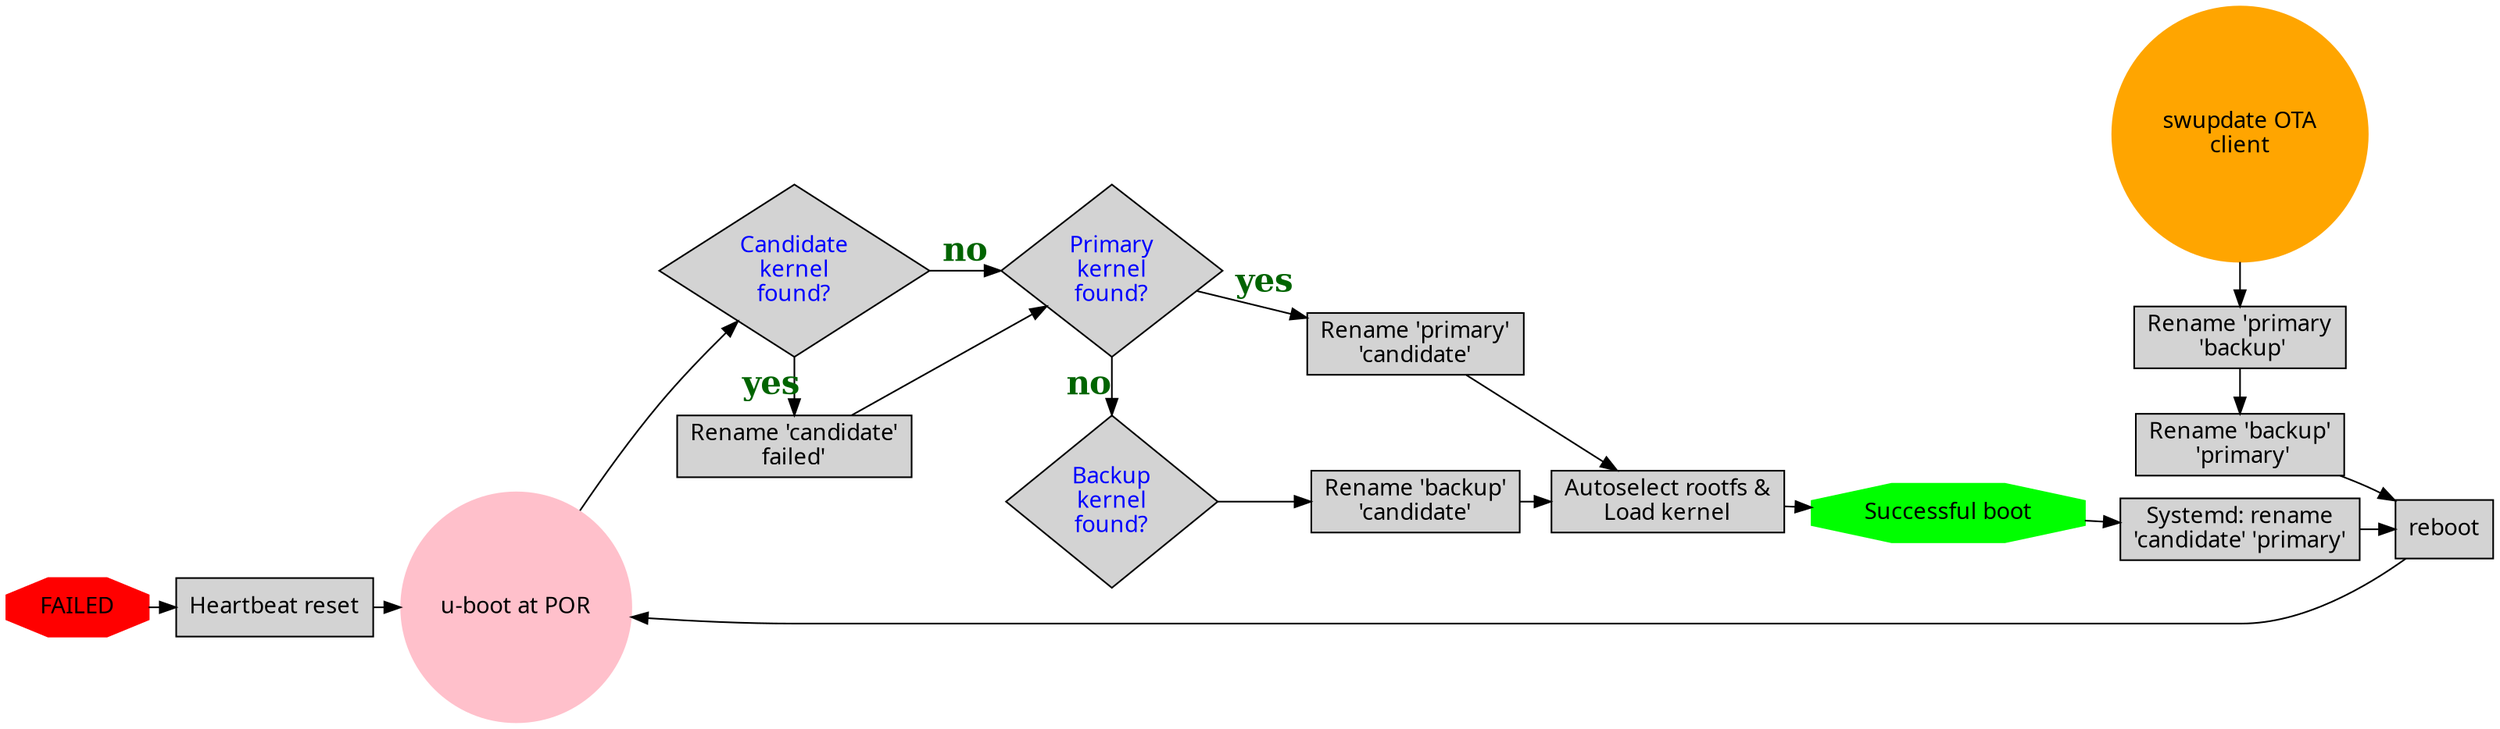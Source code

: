 /*
  Source for bootloader state machine diagram
  Transform with the 'dot' executable from the Graphviz Debian package:
  dot -Tpng bootload-logic.dot -O
  Dot User Guide: http://graphviz.org/Documentation/dotguide.pdf

  Alison Chaiken, alison@peloton-tech.com
*/

digraph G  {
fontname="sans";
fontsize="28";
labelloc=t;
nodesep=0.2;
ranksep=0.1;
node [style=filled, shape=box, fontsize="14", fontname="sans"];
edge [labelfontsize="20", fontsize="20", fontname="Times-Bold",fontcolor=darkgreen,labelloc="t"];
rankdir=LR;
style=filled;
color=black;


/* states */
uboot [label="u-boot at POR",shape=circle,color=pink];
swupdate [label="swupdate OTA\nclient",shape=circle,color=orange];
boot [label="Successful boot",shape=octagon,color=green];
boot_failure [label="FAILED",shape=octagon,color=red];

candidate_kernel_found [label="Candidate\nkernel\nfound?",shape=diamond,fontcolor=blue];
rename_candidate_uboot [label="Rename 'candidate'\nfailed'"];
choose_rootfs -> boot -> rename_candidate_userspace -> reboot;
reboot -> uboot;

/* normal path */
subgraph normal {
  primary_kernel_found [label="Primary\nkernel\nfound?",shape=diamond,fontcolor=blue];
  rename_candidate_userspace [label="Systemd: rename\n'candidate' 'primary'"];

  rename_primary_uboot [label="Rename 'primary'\n'candidate'"];
  choose_rootfs [label="Autoselect rootfs &\nLoad kernel"];

  candidate_kernel_found -> primary_kernel_found [label="no"];
  primary_kernel_found -> rename_primary_uboot [label="yes"];
  rename_primary_uboot -> choose_rootfs;
}

/* Failed boot detection */
subgraph failed  {
  heartbeat_reset [label="Heartbeat reset"];
  backup_kernel_found [label="Backup\nkernel\nfound?",shape=diamond,fontcolor=blue];
  rename_backup_uboot [label="Rename 'backup'\n'candidate'"];

  boot_failure -> heartbeat_reset -> uboot;
  uboot -> candidate_kernel_found;
  candidate_kernel_found -> rename_candidate_uboot [label="yes"];
  rename_candidate_uboot -> primary_kernel_found;
  primary_kernel_found -> backup_kernel_found [label="no"];
  backup_kernel_found -> rename_backup_uboot -> choose_rootfs;
}

/* swupdate */
subgraph swupdate  {

  rename_primary_userspace [label="Rename 'primary\n 'backup'"];
  rename_backup_userspace [label="Rename 'backup'\n 'primary'"];
  swupdate -> rename_primary_userspace -> rename_backup_userspace -> reboot;
}

{rank = same; rename_primary_userspace; rename_backup_userspace; swupdate; rename_candidate_userspace}
{rank = same; primary_kernel_found; backup_kernel_found}
{rank = same; rename_primary_uboot; rename_backup_uboot;}
{rank = same; candidate_kernel_found; rename_candidate_uboot}
}


